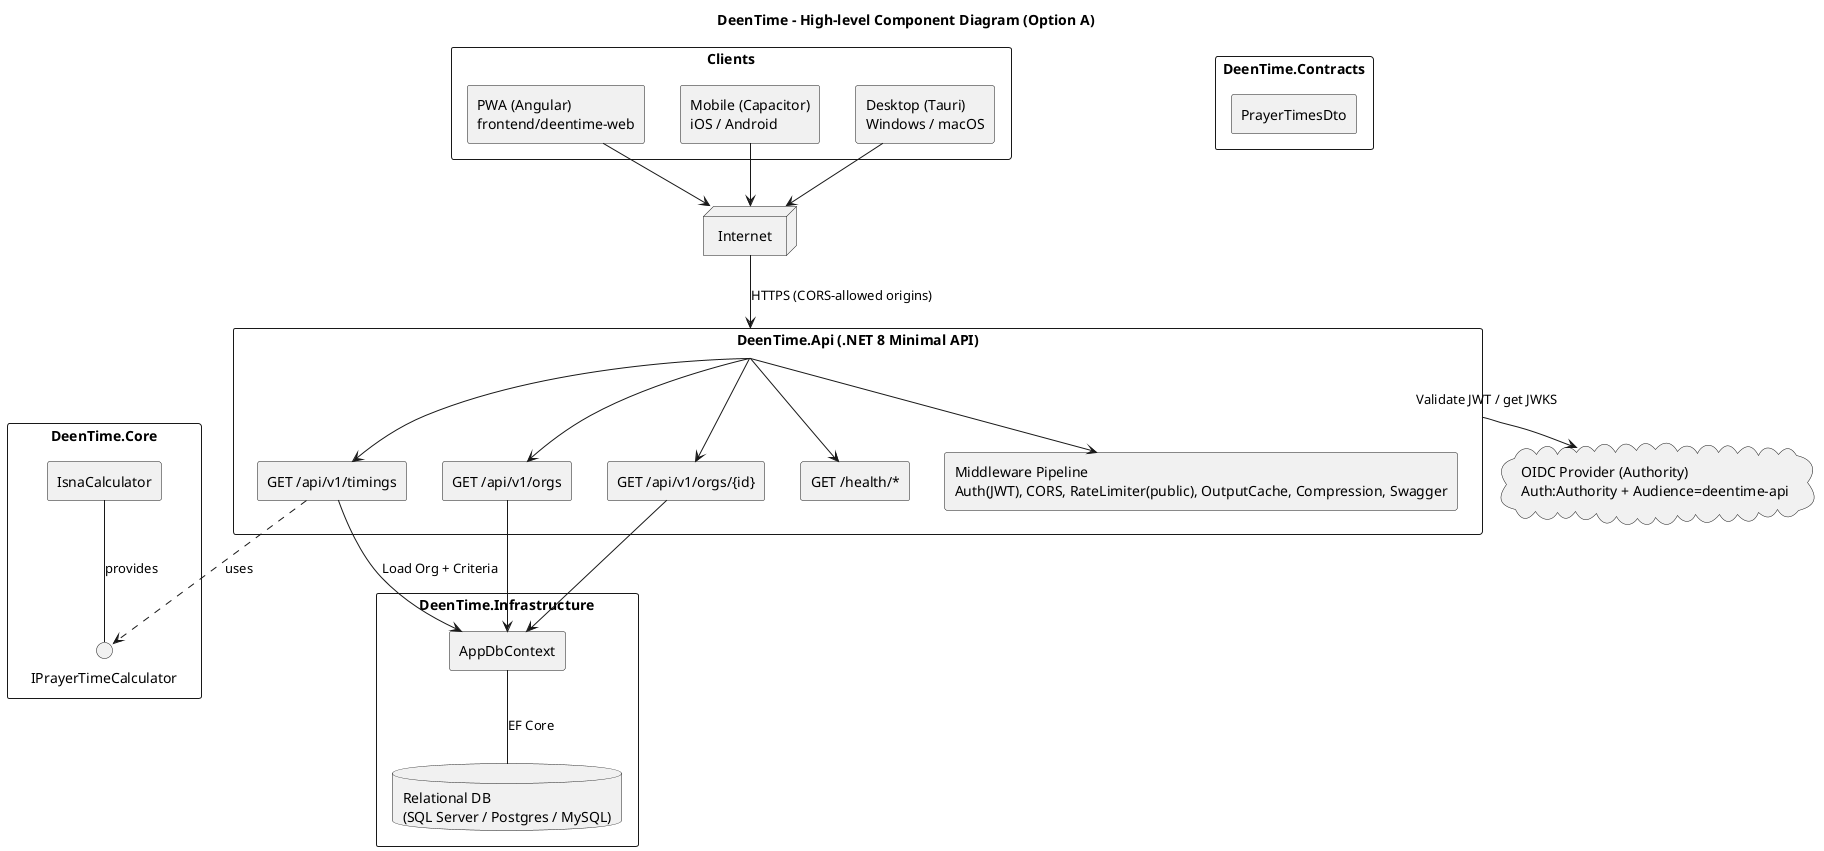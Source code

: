 @startuml
skinparam componentStyle rectangle
skinparam packageStyle rectangle
title DeenTime – High‑level Component Diagram (Option A)

package "Clients" {
  component "PWA (Angular)\nfrontend/deentime-web" as PWA
  component "Mobile (Capacitor)\niOS / Android" as Mobile
  component "Desktop (Tauri)\nWindows / macOS" as Desktop
}

node "Internet" as NET

package "DeenTime.Api (.NET 8 Minimal API)" as API {
  component "Middleware Pipeline\nAuth(JWT), CORS, RateLimiter(public), OutputCache, Compression, Swagger" as MW
  component "GET /api/v1/orgs" as Orgs
  component "GET /api/v1/orgs/{id}" as OrgById
  component "GET /api/v1/timings" as Timings
  component "GET /health/*" as Health
}

package "DeenTime.Core" as CORE {
  component "IsnaCalculator" as Calc
  () "IPrayerTimeCalculator" as ICalc
  Calc -- ICalc : provides
}

package "DeenTime.Infrastructure" as INFRA {
  component "AppDbContext" as DbCtx
  database "Relational DB\n(SQL Server / Postgres / MySQL)" as DB
  DbCtx -down- DB : EF Core
}

package "DeenTime.Contracts" as CONTRACTS {
  component "PrayerTimesDto"
}

cloud "OIDC Provider (Authority)\nAuth:Authority + Audience=deentime-api" as IDP

' Clients reach API over the Internet
PWA --> NET
Mobile --> NET
Desktop --> NET
NET --> API : HTTPS (CORS-allowed origins)

' Pipeline and endpoints
API --> MW
API --> Orgs
API --> OrgById
API --> Timings
API --> Health

' Data & services
Orgs --> DbCtx
OrgById --> DbCtx
Timings --> DbCtx : Load Org + Criteria
Timings ..> ICalc : uses
API --> IDP : Validate JWT / get JWKS
@enduml
